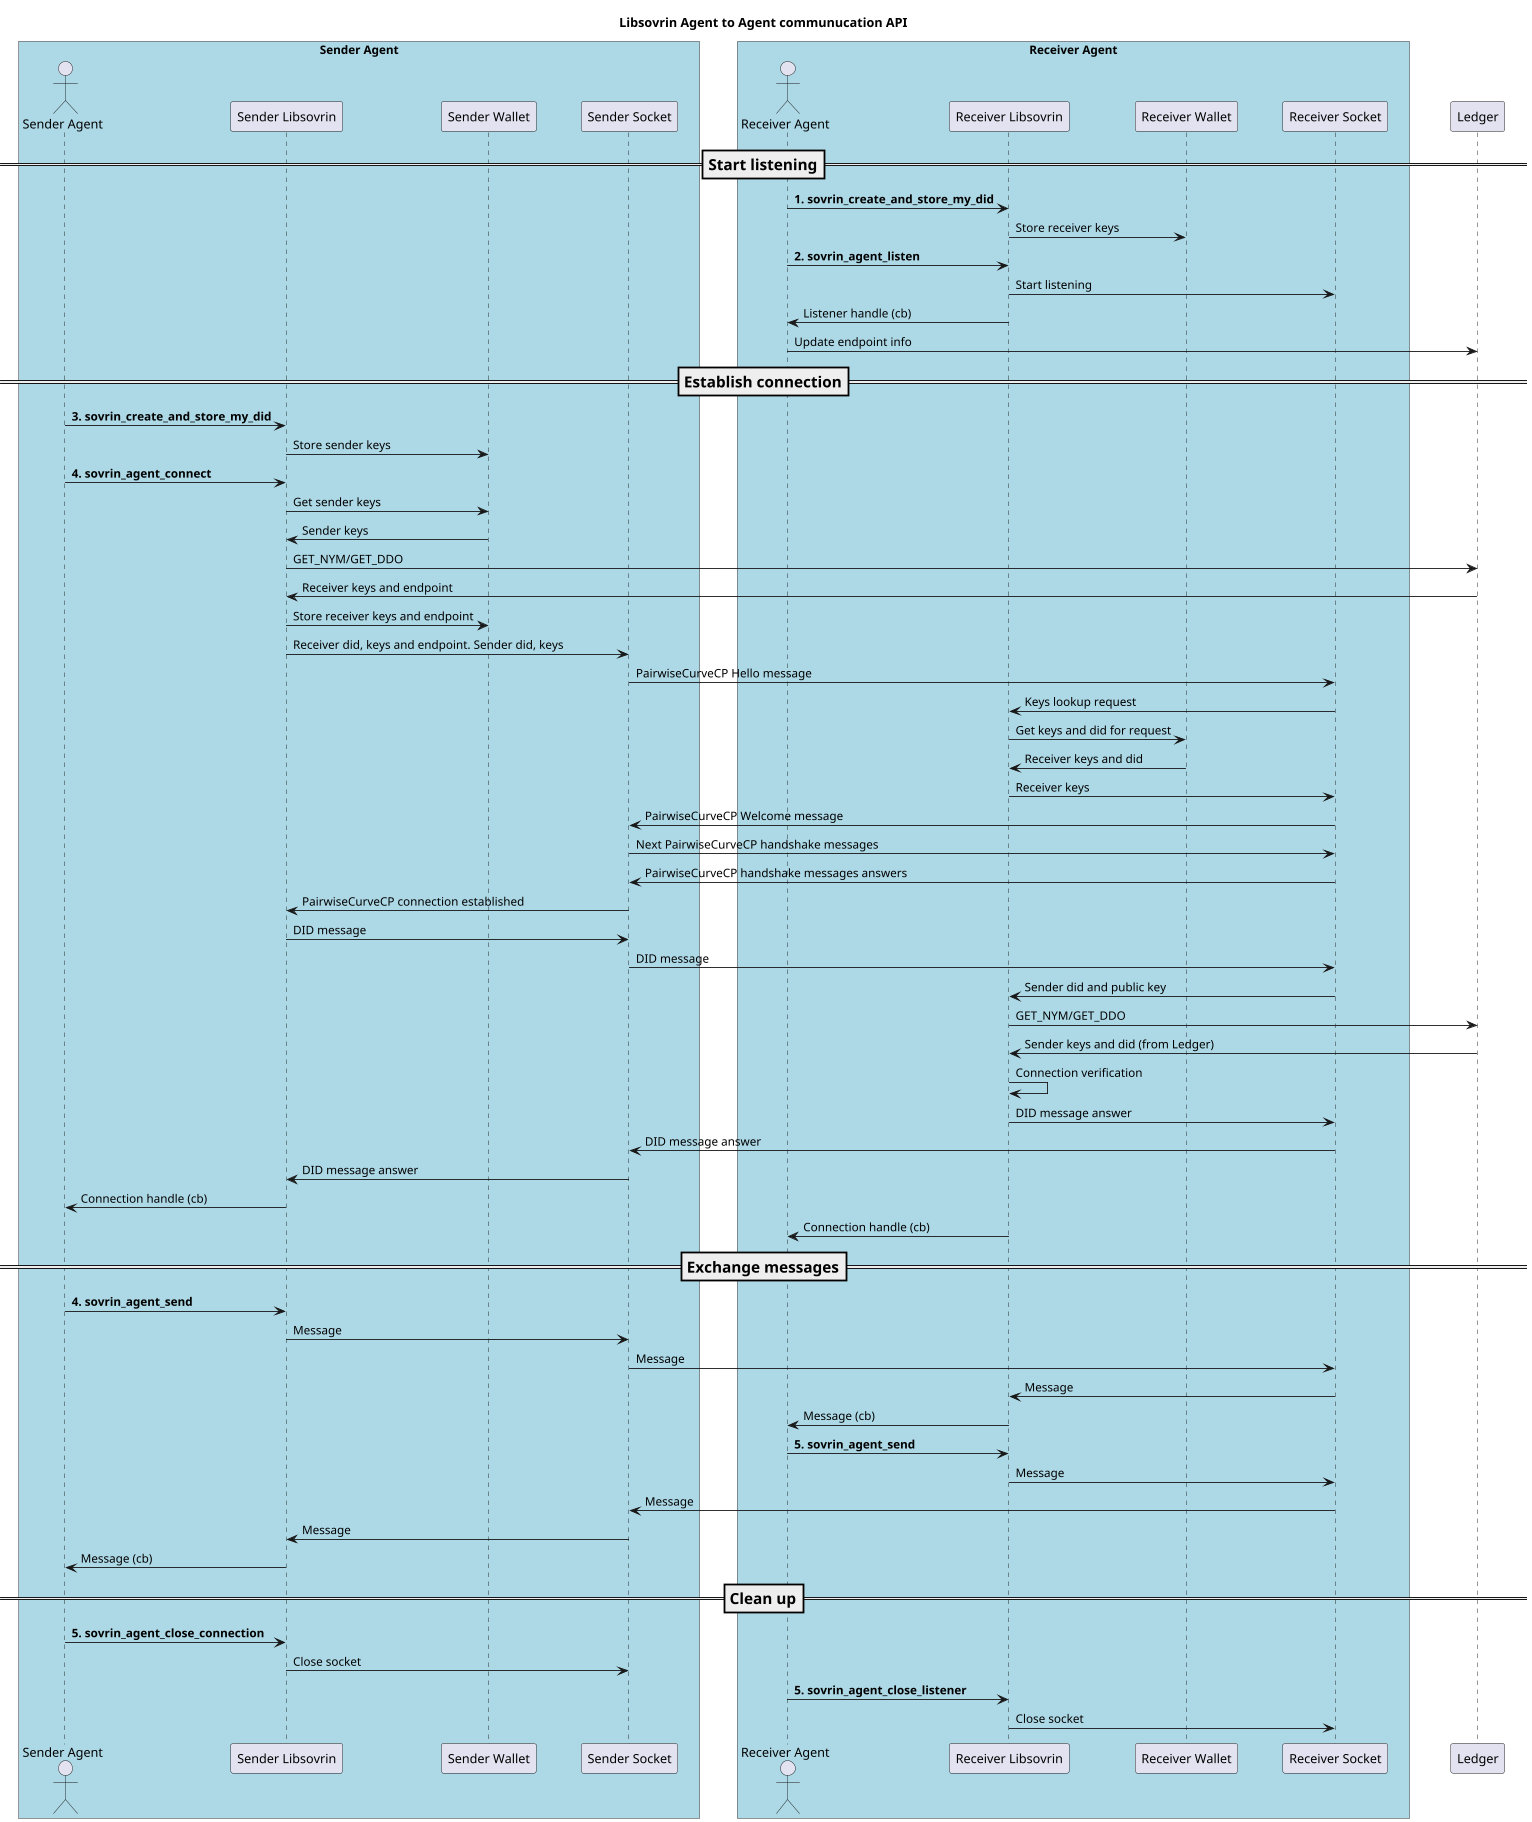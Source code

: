 @startuml
skinparam ParticipantPadding 20
skinparam BoxPadding 20

title Libsovrin Agent to Agent communucation API
scale 0.9

box "Sender Agent" #LightBlue
actor "Sender Agent" as SA
participant "Sender Libsovrin" as SL
participant "Sender Wallet" as SW
participant "Sender Socket" as SS
endbox

box "Receiver Agent" #LightBlue
actor "Receiver Agent" as RA
participant "Receiver Libsovrin" as RL
participant "Receiver Wallet" as RW
participant "Receiver Socket" as RS
endbox

participant "Ledger" as L

=== Start listening ==

RA -> RL: <b>1. sovrin_create_and_store_my_did
RL -> RW: Store receiver keys

RA -> RL: <b>2. sovrin_agent_listen
RL -> RS: Start listening
RL -> RA: Listener handle (cb)
RA -> L: Update endpoint info

=== Establish connection ==

SA -> SL: <b>3. sovrin_create_and_store_my_did
SL -> SW: Store sender keys

SA -> SL: <b>4. sovrin_agent_connect
SL -> SW: Get sender keys
SW -> SL: Sender keys
SL -> L: GET_NYM/GET_DDO
L -> SL: Receiver keys and endpoint
SL -> SW: Store receiver keys and endpoint

SL -> SS: Receiver did, keys and endpoint. Sender did, keys

SS -> RS: PairwiseCurveCP Hello message
RS -> RL: Keys lookup request
RL -> RW: Get keys and did for request
RW -> RL: Receiver keys and did
RL -> RS: Receiver keys
RS -> SS: PairwiseCurveCP Welcome message

SS -> RS: Next PairwiseCurveCP handshake messages
RS -> SS: PairwiseCurveCP handshake messages answers

SS -> SL: PairwiseCurveCP connection established

SL -> SS: DID message
SS -> RS: DID message
RS -> RL: Sender did and public key
RL -> L: GET_NYM/GET_DDO
L -> RL: Sender keys and did (from Ledger)
RL -> RL: Connection verification
RL -> RS: DID message answer
RS -> SS: DID message answer
SS -> SL: DID message answer
SL -> SA: Connection handle (cb)
RL -> RA: Connection handle (cb)

=== Exchange messages ==

SA -> SL: <b>4. sovrin_agent_send
SL -> SS: Message
SS -> RS: Message
RS -> RL: Message
RL -> RA: Message (cb)

RA -> RL: <b>5. sovrin_agent_send
RL -> RS: Message
RS -> SS: Message
SS -> SL: Message
SL -> SA: Message (cb)

=== Clean up ==

SA -> SL:  <b>5. sovrin_agent_close_connection
SL -> SS: Close socket

RA -> RL: <b>5. sovrin_agent_close_listener
RL -> RS: Close socket

@enduml
